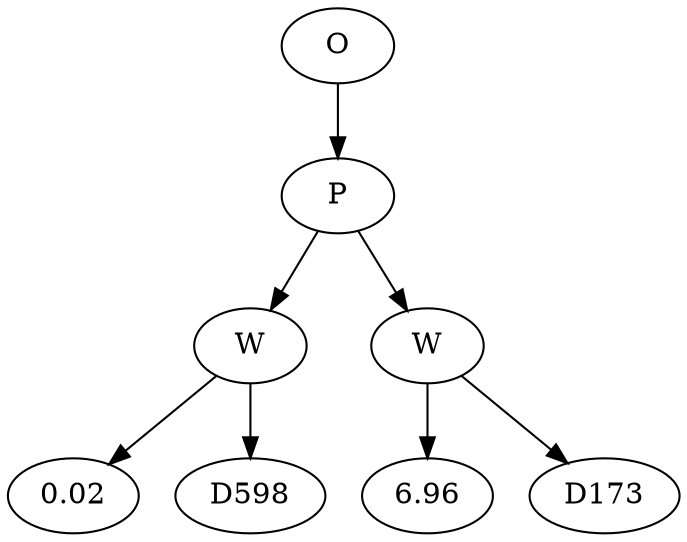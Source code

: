 // Tree
digraph {
	3065565 [label=O]
	3065566 [label=P]
	3065565 -> 3065566
	3065567 [label=W]
	3065566 -> 3065567
	3065568 [label=0.02]
	3065567 -> 3065568
	3065569 [label=D598]
	3065567 -> 3065569
	3065570 [label=W]
	3065566 -> 3065570
	3065571 [label=6.96]
	3065570 -> 3065571
	3065572 [label=D173]
	3065570 -> 3065572
}
